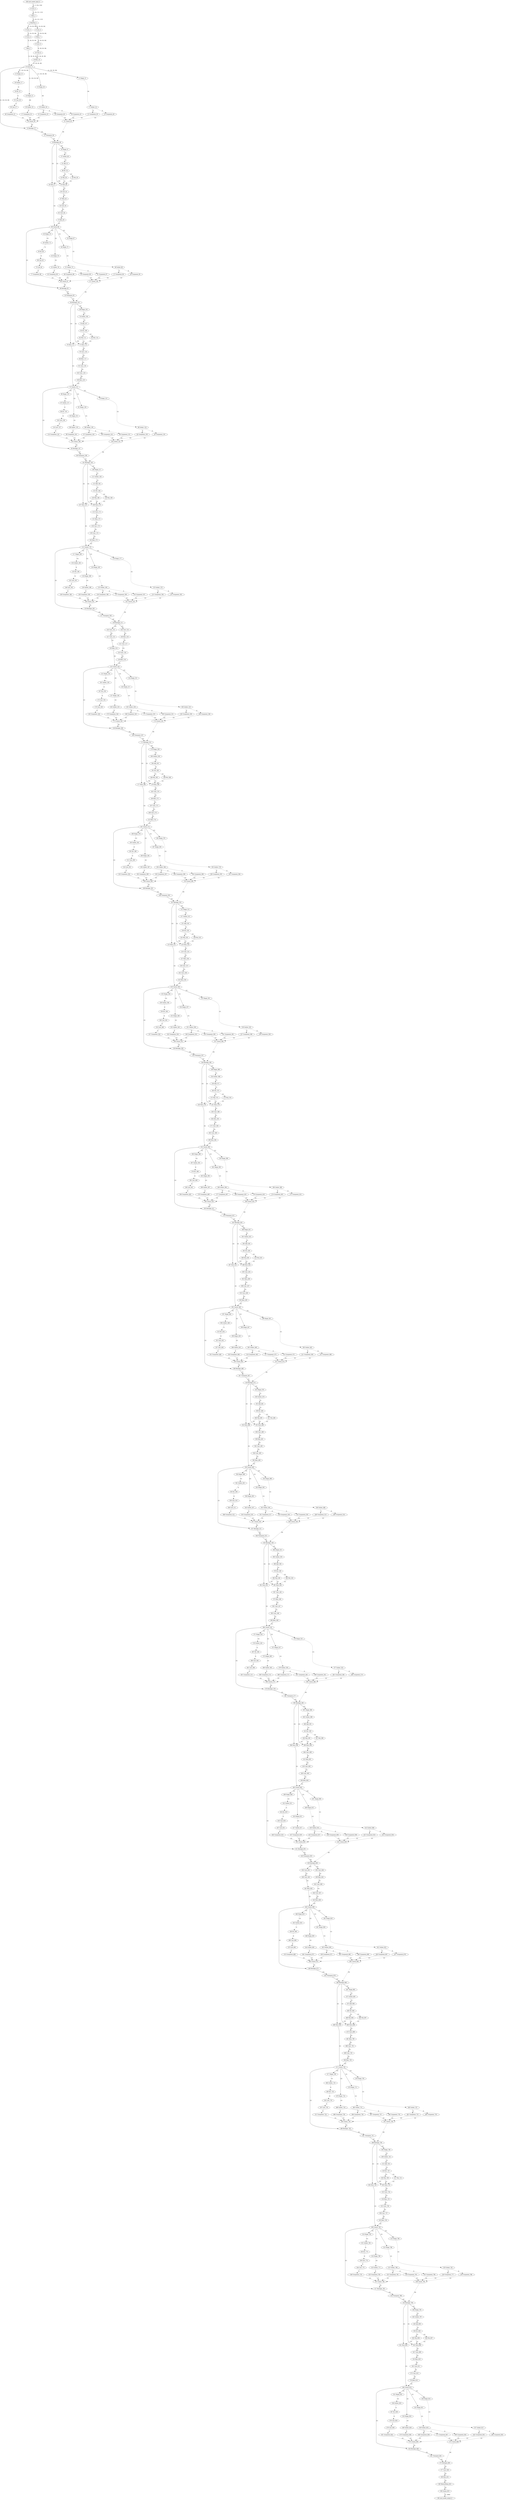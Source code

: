 strict digraph  {
"0 Conv_0" [id=0, type=Conv];
"1 Relu_1" [id=1, type=Relu];
"2 MaxPool_2" [id=2, type=MaxPool];
"3 Conv_3" [id=3, type=Conv];
"4 Conv_6" [id=4, type=Conv];
"5 Conv_4" [id=5, type=Conv];
"6 Relu_7" [id=6, type=Relu];
"7 Relu_5" [id=7, type=Relu];
"8 Conv_8" [id=8, type=Conv];
"9 Concat_11" [id=9, type=Concat];
"10 Conv_9" [id=10, type=Conv];
"11 Shape_12" [id=11, type=Shape];
"12 Shape_15" [id=12, type=Shape];
"13 Shape_18" [id=13, type=Shape];
"14 Shape_21" [id=14, type=Shape];
"15 Reshape_37" [id=15, type=Reshape];
"16 Relu_10" [id=16, type=Relu];
"17 Gather_14" [id=17, type=Gather];
"18 Gather_17" [id=18, type=Gather];
"19 Gather_20" [id=19, type=Gather];
"20 Gather_23" [id=20, type=Gather];
"21 Transpose_38" [id=21, type=Transpose];
"22 Unsqueeze_29" [id=22, type=Unsqueeze];
"23 Unsqueeze_40" [id=23, type=Unsqueeze];
"24 Div_25" [id=24, type=Div];
"25 Unsqueeze_33" [id=25, type=Unsqueeze];
"26 Unsqueeze_42" [id=26, type=Unsqueeze];
"27 Unsqueeze_35" [id=27, type=Unsqueeze];
"28 Unsqueeze_44" [id=28, type=Unsqueeze];
"29 Reshape_46" [id=29, type=Reshape];
"30 Concat_36" [id=30, type=Concat];
"31 Concat_45" [id=31, type=Concat];
"32 Cast_26" [id=32, type=Cast];
"33 Shape_47" [id=33, type=Shape];
"34 Slice_57" [id=34, type=Slice];
"35 Slice_60" [id=35, type=Slice];
"36 Cast_27" [id=36, type=Cast];
"37 Gather_49" [id=37, type=Gather];
"38 Concat_66" [id=38, type=Concat];
"39 Conv_61" [id=39, type=Conv];
"40 Unsqueeze_31" [id=40, type=Unsqueeze];
"41 Add_52" [id=41, type=Add];
"42 Shape_67" [id=42, type=Shape];
"43 Shape_70" [id=43, type=Shape];
"44 Shape_73" [id=44, type=Shape];
"45 Shape_76" [id=45, type=Shape];
"46 Reshape_92" [id=46, type=Reshape];
"47 Relu_62" [id=47, type=Relu];
"48 Div_54" [id=48, type=Div];
"49 Gather_69" [id=49, type=Gather];
"50 Gather_72" [id=50, type=Gather];
"51 Gather_75" [id=51, type=Gather];
"52 Gather_78" [id=52, type=Gather];
"53 Transpose_93" [id=53, type=Transpose];
"54 Conv_63" [id=54, type=Conv];
"55 Mul_56" [id=55, type=Mul];
"56 Mul_59" [id=56, type=Mul];
"57 Unsqueeze_84" [id=57, type=Unsqueeze];
"58 Unsqueeze_95" [id=58, type=Unsqueeze];
"59 Div_80" [id=59, type=Div];
"60 Unsqueeze_88" [id=60, type=Unsqueeze];
"61 Unsqueeze_97" [id=61, type=Unsqueeze];
"62 Unsqueeze_90" [id=62, type=Unsqueeze];
"63 Unsqueeze_99" [id=63, type=Unsqueeze];
"64 Reshape_101" [id=64, type=Reshape];
"65 Conv_64" [id=65, type=Conv];
"66 Concat_91" [id=66, type=Concat];
"67 Concat_100" [id=67, type=Concat];
"68 Cast_81" [id=68, type=Cast];
"69 Shape_102" [id=69, type=Shape];
"70 Slice_112" [id=70, type=Slice];
"71 Slice_115" [id=71, type=Slice];
"72 Relu_65" [id=72, type=Relu];
"73 Cast_82" [id=73, type=Cast];
"74 Gather_104" [id=74, type=Gather];
"75 Concat_121" [id=75, type=Concat];
"76 Conv_116" [id=76, type=Conv];
"77 Unsqueeze_86" [id=77, type=Unsqueeze];
"78 Add_107" [id=78, type=Add];
"79 Shape_122" [id=79, type=Shape];
"80 Shape_125" [id=80, type=Shape];
"81 Shape_128" [id=81, type=Shape];
"82 Shape_131" [id=82, type=Shape];
"83 Reshape_147" [id=83, type=Reshape];
"84 Relu_117" [id=84, type=Relu];
"85 Div_109" [id=85, type=Div];
"86 Gather_124" [id=86, type=Gather];
"87 Gather_127" [id=87, type=Gather];
"88 Gather_130" [id=88, type=Gather];
"89 Gather_133" [id=89, type=Gather];
"90 Transpose_148" [id=90, type=Transpose];
"91 Conv_118" [id=91, type=Conv];
"92 Mul_111" [id=92, type=Mul];
"93 Mul_114" [id=93, type=Mul];
"94 Unsqueeze_139" [id=94, type=Unsqueeze];
"95 Unsqueeze_150" [id=95, type=Unsqueeze];
"96 Div_135" [id=96, type=Div];
"97 Unsqueeze_143" [id=97, type=Unsqueeze];
"98 Unsqueeze_152" [id=98, type=Unsqueeze];
"99 Unsqueeze_145" [id=99, type=Unsqueeze];
"100 Unsqueeze_154" [id=100, type=Unsqueeze];
"101 Reshape_156" [id=101, type=Reshape];
"102 Conv_119" [id=102, type=Conv];
"103 Concat_146" [id=103, type=Concat];
"104 Concat_155" [id=104, type=Concat];
"105 Cast_136" [id=105, type=Cast];
"106 Shape_157" [id=106, type=Shape];
"107 Slice_167" [id=107, type=Slice];
"108 Slice_170" [id=108, type=Slice];
"109 Relu_120" [id=109, type=Relu];
"110 Cast_137" [id=110, type=Cast];
"111 Gather_159" [id=111, type=Gather];
"112 Concat_176" [id=112, type=Concat];
"113 Conv_171" [id=113, type=Conv];
"114 Unsqueeze_141" [id=114, type=Unsqueeze];
"115 Add_162" [id=115, type=Add];
"116 Shape_177" [id=116, type=Shape];
"117 Shape_180" [id=117, type=Shape];
"118 Shape_183" [id=118, type=Shape];
"119 Shape_186" [id=119, type=Shape];
"120 Reshape_202" [id=120, type=Reshape];
"121 Relu_172" [id=121, type=Relu];
"122 Div_164" [id=122, type=Div];
"123 Gather_179" [id=123, type=Gather];
"124 Gather_182" [id=124, type=Gather];
"125 Gather_185" [id=125, type=Gather];
"126 Gather_188" [id=126, type=Gather];
"127 Transpose_203" [id=127, type=Transpose];
"128 Conv_173" [id=128, type=Conv];
"129 Mul_166" [id=129, type=Mul];
"130 Mul_169" [id=130, type=Mul];
"131 Unsqueeze_194" [id=131, type=Unsqueeze];
"132 Unsqueeze_205" [id=132, type=Unsqueeze];
"133 Div_190" [id=133, type=Div];
"134 Unsqueeze_198" [id=134, type=Unsqueeze];
"135 Unsqueeze_207" [id=135, type=Unsqueeze];
"136 Unsqueeze_200" [id=136, type=Unsqueeze];
"137 Unsqueeze_209" [id=137, type=Unsqueeze];
"138 Reshape_211" [id=138, type=Reshape];
"139 Conv_174" [id=139, type=Conv];
"140 Concat_201" [id=140, type=Concat];
"141 Concat_210" [id=141, type=Concat];
"142 Cast_191" [id=142, type=Cast];
"143 Conv_212" [id=143, type=Conv];
"144 Conv_215" [id=144, type=Conv];
"145 Relu_175" [id=145, type=Relu];
"146 Cast_192" [id=146, type=Cast];
"147 Conv_213" [id=147, type=Conv];
"148 Relu_216" [id=148, type=Relu];
"149 Unsqueeze_196" [id=149, type=Unsqueeze];
"150 Relu_214" [id=150, type=Relu];
"151 Conv_217" [id=151, type=Conv];
"152 Concat_220" [id=152, type=Concat];
"153 Conv_218" [id=153, type=Conv];
"154 Shape_221" [id=154, type=Shape];
"155 Shape_224" [id=155, type=Shape];
"156 Shape_227" [id=156, type=Shape];
"157 Shape_230" [id=157, type=Shape];
"158 Reshape_246" [id=158, type=Reshape];
"159 Relu_219" [id=159, type=Relu];
"160 Gather_223" [id=160, type=Gather];
"161 Gather_226" [id=161, type=Gather];
"162 Gather_229" [id=162, type=Gather];
"163 Gather_232" [id=163, type=Gather];
"164 Transpose_247" [id=164, type=Transpose];
"165 Unsqueeze_238" [id=165, type=Unsqueeze];
"166 Unsqueeze_249" [id=166, type=Unsqueeze];
"167 Div_234" [id=167, type=Div];
"168 Unsqueeze_242" [id=168, type=Unsqueeze];
"169 Unsqueeze_251" [id=169, type=Unsqueeze];
"170 Unsqueeze_244" [id=170, type=Unsqueeze];
"171 Unsqueeze_253" [id=171, type=Unsqueeze];
"172 Reshape_255" [id=172, type=Reshape];
"173 Concat_245" [id=173, type=Concat];
"174 Concat_254" [id=174, type=Concat];
"175 Cast_235" [id=175, type=Cast];
"176 Shape_256" [id=176, type=Shape];
"177 Slice_266" [id=177, type=Slice];
"178 Slice_269" [id=178, type=Slice];
"179 Cast_236" [id=179, type=Cast];
"180 Gather_258" [id=180, type=Gather];
"181 Concat_275" [id=181, type=Concat];
"182 Conv_270" [id=182, type=Conv];
"183 Unsqueeze_240" [id=183, type=Unsqueeze];
"184 Add_261" [id=184, type=Add];
"185 Shape_276" [id=185, type=Shape];
"186 Shape_279" [id=186, type=Shape];
"187 Shape_282" [id=187, type=Shape];
"188 Shape_285" [id=188, type=Shape];
"189 Reshape_301" [id=189, type=Reshape];
"190 Relu_271" [id=190, type=Relu];
"191 Div_263" [id=191, type=Div];
"192 Gather_278" [id=192, type=Gather];
"193 Gather_281" [id=193, type=Gather];
"194 Gather_284" [id=194, type=Gather];
"195 Gather_287" [id=195, type=Gather];
"196 Transpose_302" [id=196, type=Transpose];
"197 Conv_272" [id=197, type=Conv];
"198 Mul_265" [id=198, type=Mul];
"199 Mul_268" [id=199, type=Mul];
"200 Unsqueeze_293" [id=200, type=Unsqueeze];
"201 Unsqueeze_304" [id=201, type=Unsqueeze];
"202 Div_289" [id=202, type=Div];
"203 Unsqueeze_297" [id=203, type=Unsqueeze];
"204 Unsqueeze_306" [id=204, type=Unsqueeze];
"205 Unsqueeze_299" [id=205, type=Unsqueeze];
"206 Unsqueeze_308" [id=206, type=Unsqueeze];
"207 Reshape_310" [id=207, type=Reshape];
"208 Conv_273" [id=208, type=Conv];
"209 Concat_300" [id=209, type=Concat];
"210 Concat_309" [id=210, type=Concat];
"211 Cast_290" [id=211, type=Cast];
"212 Shape_311" [id=212, type=Shape];
"213 Slice_321" [id=213, type=Slice];
"214 Slice_324" [id=214, type=Slice];
"215 Relu_274" [id=215, type=Relu];
"216 Cast_291" [id=216, type=Cast];
"217 Gather_313" [id=217, type=Gather];
"218 Concat_330" [id=218, type=Concat];
"219 Conv_325" [id=219, type=Conv];
"220 Unsqueeze_295" [id=220, type=Unsqueeze];
"221 Add_316" [id=221, type=Add];
"222 Shape_331" [id=222, type=Shape];
"223 Shape_334" [id=223, type=Shape];
"224 Shape_337" [id=224, type=Shape];
"225 Shape_340" [id=225, type=Shape];
"226 Reshape_356" [id=226, type=Reshape];
"227 Relu_326" [id=227, type=Relu];
"228 Div_318" [id=228, type=Div];
"229 Gather_333" [id=229, type=Gather];
"230 Gather_336" [id=230, type=Gather];
"231 Gather_339" [id=231, type=Gather];
"232 Gather_342" [id=232, type=Gather];
"233 Transpose_357" [id=233, type=Transpose];
"234 Conv_327" [id=234, type=Conv];
"235 Mul_320" [id=235, type=Mul];
"236 Mul_323" [id=236, type=Mul];
"237 Unsqueeze_348" [id=237, type=Unsqueeze];
"238 Unsqueeze_359" [id=238, type=Unsqueeze];
"239 Div_344" [id=239, type=Div];
"240 Unsqueeze_352" [id=240, type=Unsqueeze];
"241 Unsqueeze_361" [id=241, type=Unsqueeze];
"242 Unsqueeze_354" [id=242, type=Unsqueeze];
"243 Unsqueeze_363" [id=243, type=Unsqueeze];
"244 Reshape_365" [id=244, type=Reshape];
"245 Conv_328" [id=245, type=Conv];
"246 Concat_355" [id=246, type=Concat];
"247 Concat_364" [id=247, type=Concat];
"248 Cast_345" [id=248, type=Cast];
"249 Shape_366" [id=249, type=Shape];
"250 Slice_376" [id=250, type=Slice];
"251 Slice_379" [id=251, type=Slice];
"252 Relu_329" [id=252, type=Relu];
"253 Cast_346" [id=253, type=Cast];
"254 Gather_368" [id=254, type=Gather];
"255 Concat_385" [id=255, type=Concat];
"256 Conv_380" [id=256, type=Conv];
"257 Unsqueeze_350" [id=257, type=Unsqueeze];
"258 Add_371" [id=258, type=Add];
"259 Shape_386" [id=259, type=Shape];
"260 Shape_389" [id=260, type=Shape];
"261 Shape_392" [id=261, type=Shape];
"262 Shape_395" [id=262, type=Shape];
"263 Reshape_411" [id=263, type=Reshape];
"264 Relu_381" [id=264, type=Relu];
"265 Div_373" [id=265, type=Div];
"266 Gather_388" [id=266, type=Gather];
"267 Gather_391" [id=267, type=Gather];
"268 Gather_394" [id=268, type=Gather];
"269 Gather_397" [id=269, type=Gather];
"270 Transpose_412" [id=270, type=Transpose];
"271 Conv_382" [id=271, type=Conv];
"272 Mul_375" [id=272, type=Mul];
"273 Mul_378" [id=273, type=Mul];
"274 Unsqueeze_403" [id=274, type=Unsqueeze];
"275 Unsqueeze_414" [id=275, type=Unsqueeze];
"276 Div_399" [id=276, type=Div];
"277 Unsqueeze_407" [id=277, type=Unsqueeze];
"278 Unsqueeze_416" [id=278, type=Unsqueeze];
"279 Unsqueeze_409" [id=279, type=Unsqueeze];
"280 Unsqueeze_418" [id=280, type=Unsqueeze];
"281 Reshape_420" [id=281, type=Reshape];
"282 Conv_383" [id=282, type=Conv];
"283 Concat_410" [id=283, type=Concat];
"284 Concat_419" [id=284, type=Concat];
"285 Cast_400" [id=285, type=Cast];
"286 Shape_421" [id=286, type=Shape];
"287 Slice_431" [id=287, type=Slice];
"288 Slice_434" [id=288, type=Slice];
"289 Relu_384" [id=289, type=Relu];
"290 Cast_401" [id=290, type=Cast];
"291 Gather_423" [id=291, type=Gather];
"292 Concat_440" [id=292, type=Concat];
"293 Conv_435" [id=293, type=Conv];
"294 Unsqueeze_405" [id=294, type=Unsqueeze];
"295 Add_426" [id=295, type=Add];
"296 Shape_441" [id=296, type=Shape];
"297 Shape_444" [id=297, type=Shape];
"298 Shape_447" [id=298, type=Shape];
"299 Shape_450" [id=299, type=Shape];
"300 Reshape_466" [id=300, type=Reshape];
"301 Relu_436" [id=301, type=Relu];
"302 Div_428" [id=302, type=Div];
"303 Gather_443" [id=303, type=Gather];
"304 Gather_446" [id=304, type=Gather];
"305 Gather_449" [id=305, type=Gather];
"306 Gather_452" [id=306, type=Gather];
"307 Transpose_467" [id=307, type=Transpose];
"308 Conv_437" [id=308, type=Conv];
"309 Mul_430" [id=309, type=Mul];
"310 Mul_433" [id=310, type=Mul];
"311 Unsqueeze_458" [id=311, type=Unsqueeze];
"312 Unsqueeze_469" [id=312, type=Unsqueeze];
"313 Div_454" [id=313, type=Div];
"314 Unsqueeze_462" [id=314, type=Unsqueeze];
"315 Unsqueeze_471" [id=315, type=Unsqueeze];
"316 Unsqueeze_464" [id=316, type=Unsqueeze];
"317 Unsqueeze_473" [id=317, type=Unsqueeze];
"318 Reshape_475" [id=318, type=Reshape];
"319 Conv_438" [id=319, type=Conv];
"320 Concat_465" [id=320, type=Concat];
"321 Concat_474" [id=321, type=Concat];
"322 Cast_455" [id=322, type=Cast];
"323 Shape_476" [id=323, type=Shape];
"324 Slice_486" [id=324, type=Slice];
"325 Slice_489" [id=325, type=Slice];
"326 Relu_439" [id=326, type=Relu];
"327 Cast_456" [id=327, type=Cast];
"328 Gather_478" [id=328, type=Gather];
"329 Concat_495" [id=329, type=Concat];
"330 Conv_490" [id=330, type=Conv];
"331 Unsqueeze_460" [id=331, type=Unsqueeze];
"332 Add_481" [id=332, type=Add];
"333 Shape_496" [id=333, type=Shape];
"334 Shape_499" [id=334, type=Shape];
"335 Shape_502" [id=335, type=Shape];
"336 Shape_505" [id=336, type=Shape];
"337 Reshape_521" [id=337, type=Reshape];
"338 Relu_491" [id=338, type=Relu];
"339 Div_483" [id=339, type=Div];
"340 Gather_498" [id=340, type=Gather];
"341 Gather_501" [id=341, type=Gather];
"342 Gather_504" [id=342, type=Gather];
"343 Gather_507" [id=343, type=Gather];
"344 Transpose_522" [id=344, type=Transpose];
"345 Conv_492" [id=345, type=Conv];
"346 Mul_485" [id=346, type=Mul];
"347 Mul_488" [id=347, type=Mul];
"348 Unsqueeze_513" [id=348, type=Unsqueeze];
"349 Unsqueeze_524" [id=349, type=Unsqueeze];
"350 Div_509" [id=350, type=Div];
"351 Unsqueeze_517" [id=351, type=Unsqueeze];
"352 Unsqueeze_526" [id=352, type=Unsqueeze];
"353 Unsqueeze_519" [id=353, type=Unsqueeze];
"354 Unsqueeze_528" [id=354, type=Unsqueeze];
"355 Reshape_530" [id=355, type=Reshape];
"356 Conv_493" [id=356, type=Conv];
"357 Concat_520" [id=357, type=Concat];
"358 Concat_529" [id=358, type=Concat];
"359 Cast_510" [id=359, type=Cast];
"360 Shape_531" [id=360, type=Shape];
"361 Slice_541" [id=361, type=Slice];
"362 Slice_544" [id=362, type=Slice];
"363 Relu_494" [id=363, type=Relu];
"364 Cast_511" [id=364, type=Cast];
"365 Gather_533" [id=365, type=Gather];
"366 Concat_550" [id=366, type=Concat];
"367 Conv_545" [id=367, type=Conv];
"368 Unsqueeze_515" [id=368, type=Unsqueeze];
"369 Add_536" [id=369, type=Add];
"370 Shape_551" [id=370, type=Shape];
"371 Shape_554" [id=371, type=Shape];
"372 Shape_557" [id=372, type=Shape];
"373 Shape_560" [id=373, type=Shape];
"374 Reshape_576" [id=374, type=Reshape];
"375 Relu_546" [id=375, type=Relu];
"376 Div_538" [id=376, type=Div];
"377 Gather_553" [id=377, type=Gather];
"378 Gather_556" [id=378, type=Gather];
"379 Gather_559" [id=379, type=Gather];
"380 Gather_562" [id=380, type=Gather];
"381 Transpose_577" [id=381, type=Transpose];
"382 Conv_547" [id=382, type=Conv];
"383 Mul_540" [id=383, type=Mul];
"384 Mul_543" [id=384, type=Mul];
"385 Unsqueeze_568" [id=385, type=Unsqueeze];
"386 Unsqueeze_579" [id=386, type=Unsqueeze];
"387 Div_564" [id=387, type=Div];
"388 Unsqueeze_572" [id=388, type=Unsqueeze];
"389 Unsqueeze_581" [id=389, type=Unsqueeze];
"390 Unsqueeze_574" [id=390, type=Unsqueeze];
"391 Unsqueeze_583" [id=391, type=Unsqueeze];
"392 Reshape_585" [id=392, type=Reshape];
"393 Conv_548" [id=393, type=Conv];
"394 Concat_575" [id=394, type=Concat];
"395 Concat_584" [id=395, type=Concat];
"396 Cast_565" [id=396, type=Cast];
"397 Shape_586" [id=397, type=Shape];
"398 Slice_596" [id=398, type=Slice];
"399 Slice_599" [id=399, type=Slice];
"400 Relu_549" [id=400, type=Relu];
"401 Cast_566" [id=401, type=Cast];
"402 Gather_588" [id=402, type=Gather];
"403 Concat_605" [id=403, type=Concat];
"404 Conv_600" [id=404, type=Conv];
"405 Unsqueeze_570" [id=405, type=Unsqueeze];
"406 Add_591" [id=406, type=Add];
"407 Shape_606" [id=407, type=Shape];
"408 Shape_609" [id=408, type=Shape];
"409 Shape_612" [id=409, type=Shape];
"410 Shape_615" [id=410, type=Shape];
"411 Reshape_631" [id=411, type=Reshape];
"412 Relu_601" [id=412, type=Relu];
"413 Div_593" [id=413, type=Div];
"414 Gather_608" [id=414, type=Gather];
"415 Gather_611" [id=415, type=Gather];
"416 Gather_614" [id=416, type=Gather];
"417 Gather_617" [id=417, type=Gather];
"418 Transpose_632" [id=418, type=Transpose];
"419 Conv_602" [id=419, type=Conv];
"420 Mul_595" [id=420, type=Mul];
"421 Mul_598" [id=421, type=Mul];
"422 Unsqueeze_623" [id=422, type=Unsqueeze];
"423 Unsqueeze_634" [id=423, type=Unsqueeze];
"424 Div_619" [id=424, type=Div];
"425 Unsqueeze_627" [id=425, type=Unsqueeze];
"426 Unsqueeze_636" [id=426, type=Unsqueeze];
"427 Unsqueeze_629" [id=427, type=Unsqueeze];
"428 Unsqueeze_638" [id=428, type=Unsqueeze];
"429 Reshape_640" [id=429, type=Reshape];
"430 Conv_603" [id=430, type=Conv];
"431 Concat_630" [id=431, type=Concat];
"432 Concat_639" [id=432, type=Concat];
"433 Cast_620" [id=433, type=Cast];
"434 Conv_641" [id=434, type=Conv];
"435 Conv_644" [id=435, type=Conv];
"436 Relu_604" [id=436, type=Relu];
"437 Cast_621" [id=437, type=Cast];
"438 Conv_642" [id=438, type=Conv];
"439 Relu_645" [id=439, type=Relu];
"440 Unsqueeze_625" [id=440, type=Unsqueeze];
"441 Relu_643" [id=441, type=Relu];
"442 Conv_646" [id=442, type=Conv];
"443 Concat_649" [id=443, type=Concat];
"444 Conv_647" [id=444, type=Conv];
"445 Shape_650" [id=445, type=Shape];
"446 Shape_653" [id=446, type=Shape];
"447 Shape_656" [id=447, type=Shape];
"448 Shape_659" [id=448, type=Shape];
"449 Reshape_675" [id=449, type=Reshape];
"450 Relu_648" [id=450, type=Relu];
"451 Gather_652" [id=451, type=Gather];
"452 Gather_655" [id=452, type=Gather];
"453 Gather_658" [id=453, type=Gather];
"454 Gather_661" [id=454, type=Gather];
"455 Transpose_676" [id=455, type=Transpose];
"456 Unsqueeze_667" [id=456, type=Unsqueeze];
"457 Unsqueeze_678" [id=457, type=Unsqueeze];
"458 Div_663" [id=458, type=Div];
"459 Unsqueeze_671" [id=459, type=Unsqueeze];
"460 Unsqueeze_680" [id=460, type=Unsqueeze];
"461 Unsqueeze_673" [id=461, type=Unsqueeze];
"462 Unsqueeze_682" [id=462, type=Unsqueeze];
"463 Reshape_684" [id=463, type=Reshape];
"464 Concat_674" [id=464, type=Concat];
"465 Concat_683" [id=465, type=Concat];
"466 Cast_664" [id=466, type=Cast];
"467 Shape_685" [id=467, type=Shape];
"468 Slice_695" [id=468, type=Slice];
"469 Slice_698" [id=469, type=Slice];
"470 Cast_665" [id=470, type=Cast];
"471 Gather_687" [id=471, type=Gather];
"472 Concat_704" [id=472, type=Concat];
"473 Conv_699" [id=473, type=Conv];
"474 Unsqueeze_669" [id=474, type=Unsqueeze];
"475 Add_690" [id=475, type=Add];
"476 Shape_705" [id=476, type=Shape];
"477 Shape_708" [id=477, type=Shape];
"478 Shape_711" [id=478, type=Shape];
"479 Shape_714" [id=479, type=Shape];
"480 Reshape_730" [id=480, type=Reshape];
"481 Relu_700" [id=481, type=Relu];
"482 Div_692" [id=482, type=Div];
"483 Gather_707" [id=483, type=Gather];
"484 Gather_710" [id=484, type=Gather];
"485 Gather_713" [id=485, type=Gather];
"486 Gather_716" [id=486, type=Gather];
"487 Transpose_731" [id=487, type=Transpose];
"488 Conv_701" [id=488, type=Conv];
"489 Mul_694" [id=489, type=Mul];
"490 Mul_697" [id=490, type=Mul];
"491 Unsqueeze_722" [id=491, type=Unsqueeze];
"492 Unsqueeze_733" [id=492, type=Unsqueeze];
"493 Div_718" [id=493, type=Div];
"494 Unsqueeze_726" [id=494, type=Unsqueeze];
"495 Unsqueeze_735" [id=495, type=Unsqueeze];
"496 Unsqueeze_728" [id=496, type=Unsqueeze];
"497 Unsqueeze_737" [id=497, type=Unsqueeze];
"498 Reshape_739" [id=498, type=Reshape];
"499 Conv_702" [id=499, type=Conv];
"500 Concat_729" [id=500, type=Concat];
"501 Concat_738" [id=501, type=Concat];
"502 Cast_719" [id=502, type=Cast];
"503 Shape_740" [id=503, type=Shape];
"504 Slice_750" [id=504, type=Slice];
"505 Slice_753" [id=505, type=Slice];
"506 Relu_703" [id=506, type=Relu];
"507 Cast_720" [id=507, type=Cast];
"508 Gather_742" [id=508, type=Gather];
"509 Concat_759" [id=509, type=Concat];
"510 Conv_754" [id=510, type=Conv];
"511 Unsqueeze_724" [id=511, type=Unsqueeze];
"512 Add_745" [id=512, type=Add];
"513 Shape_760" [id=513, type=Shape];
"514 Shape_763" [id=514, type=Shape];
"515 Shape_766" [id=515, type=Shape];
"516 Shape_769" [id=516, type=Shape];
"517 Reshape_785" [id=517, type=Reshape];
"518 Relu_755" [id=518, type=Relu];
"519 Div_747" [id=519, type=Div];
"520 Gather_762" [id=520, type=Gather];
"521 Gather_765" [id=521, type=Gather];
"522 Gather_768" [id=522, type=Gather];
"523 Gather_771" [id=523, type=Gather];
"524 Transpose_786" [id=524, type=Transpose];
"525 Conv_756" [id=525, type=Conv];
"526 Mul_749" [id=526, type=Mul];
"527 Mul_752" [id=527, type=Mul];
"528 Unsqueeze_777" [id=528, type=Unsqueeze];
"529 Unsqueeze_788" [id=529, type=Unsqueeze];
"530 Div_773" [id=530, type=Div];
"531 Unsqueeze_781" [id=531, type=Unsqueeze];
"532 Unsqueeze_790" [id=532, type=Unsqueeze];
"533 Unsqueeze_783" [id=533, type=Unsqueeze];
"534 Unsqueeze_792" [id=534, type=Unsqueeze];
"535 Reshape_794" [id=535, type=Reshape];
"536 Conv_757" [id=536, type=Conv];
"537 Concat_784" [id=537, type=Concat];
"538 Concat_793" [id=538, type=Concat];
"539 Cast_774" [id=539, type=Cast];
"540 Shape_795" [id=540, type=Shape];
"541 Slice_805" [id=541, type=Slice];
"542 Slice_808" [id=542, type=Slice];
"543 Relu_758" [id=543, type=Relu];
"544 Cast_775" [id=544, type=Cast];
"545 Gather_797" [id=545, type=Gather];
"546 Concat_814" [id=546, type=Concat];
"547 Conv_809" [id=547, type=Conv];
"548 Unsqueeze_779" [id=548, type=Unsqueeze];
"549 Add_800" [id=549, type=Add];
"550 Shape_815" [id=550, type=Shape];
"551 Shape_818" [id=551, type=Shape];
"552 Shape_821" [id=552, type=Shape];
"553 Shape_824" [id=553, type=Shape];
"554 Reshape_840" [id=554, type=Reshape];
"555 Relu_810" [id=555, type=Relu];
"556 Div_802" [id=556, type=Div];
"557 Gather_817" [id=557, type=Gather];
"558 Gather_820" [id=558, type=Gather];
"559 Gather_823" [id=559, type=Gather];
"560 Gather_826" [id=560, type=Gather];
"561 Transpose_841" [id=561, type=Transpose];
"562 Conv_811" [id=562, type=Conv];
"563 Mul_804" [id=563, type=Mul];
"564 Mul_807" [id=564, type=Mul];
"565 Unsqueeze_832" [id=565, type=Unsqueeze];
"566 Unsqueeze_843" [id=566, type=Unsqueeze];
"567 Div_828" [id=567, type=Div];
"568 Unsqueeze_836" [id=568, type=Unsqueeze];
"569 Unsqueeze_845" [id=569, type=Unsqueeze];
"570 Unsqueeze_838" [id=570, type=Unsqueeze];
"571 Unsqueeze_847" [id=571, type=Unsqueeze];
"572 Reshape_849" [id=572, type=Reshape];
"573 Conv_812" [id=573, type=Conv];
"574 Concat_839" [id=574, type=Concat];
"575 Concat_848" [id=575, type=Concat];
"576 Cast_829" [id=576, type=Cast];
"577 Conv_850" [id=577, type=Conv];
"578 Relu_813" [id=578, type=Relu];
"579 Cast_830" [id=579, type=Cast];
"580 Relu_851" [id=580, type=Relu];
"581 Unsqueeze_834" [id=581, type=Unsqueeze];
"582 ReduceMean_852" [id=582, type=ReduceMean];
"583 Gemm_853" [id=583, type=Gemm];
"584 nncf_model_input_0" [id=584, type=nncf_model_input];
"585 nncf_model_output_0" [id=585, type=nncf_model_output];
"0 Conv_0" -> "1 Relu_1"  [label="[1, 24, 112, 112]", style=solid];
"1 Relu_1" -> "2 MaxPool_2"  [label="[1, 24, 112, 112]", style=solid];
"2 MaxPool_2" -> "3 Conv_3"  [label="[1, 24, 56, 56]", style=solid];
"2 MaxPool_2" -> "4 Conv_6"  [label="[1, 24, 56, 56]", style=solid];
"3 Conv_3" -> "5 Conv_4"  [label="[1, 24, 28, 28]", style=solid];
"4 Conv_6" -> "6 Relu_7"  [label="[1, 58, 56, 56]", style=solid];
"5 Conv_4" -> "7 Relu_5"  [label="[1, 58, 28, 28]", style=solid];
"6 Relu_7" -> "8 Conv_8"  [label="[1, 58, 56, 56]", style=solid];
"7 Relu_5" -> "9 Concat_11"  [label="[1, 58, 28, 28]", style=solid];
"8 Conv_8" -> "10 Conv_9"  [label="[1, 58, 28, 28]", style=solid];
"9 Concat_11" -> "11 Shape_12"  [label="[1, 116, 28, 28]", style=solid];
"9 Concat_11" -> "12 Shape_15"  [label="[1, 116, 28, 28]", style=solid];
"9 Concat_11" -> "13 Shape_18"  [label="[1, 116, 28, 28]", style=solid];
"9 Concat_11" -> "14 Shape_21"  [label="[1, 116, 28, 28]", style=solid];
"9 Concat_11" -> "15 Reshape_37"  [label="[1, 116, 28, 28]", style=solid];
"10 Conv_9" -> "16 Relu_10"  [label="[1, 58, 28, 28]", style=solid];
"11 Shape_12" -> "17 Gather_14"  [label="[4]", style=dashed];
"12 Shape_15" -> "18 Gather_17"  [label="[4]", style=dashed];
"13 Shape_18" -> "19 Gather_20"  [label="[4]", style=dashed];
"14 Shape_21" -> "20 Gather_23"  [label="[4]", style=dashed];
"15 Reshape_37" -> "21 Transpose_38"  [label="[1]", style=solid];
"16 Relu_10" -> "9 Concat_11"  [label="[1, 58, 28, 28]", style=solid];
"17 Gather_14" -> "22 Unsqueeze_29"  [label="[]", style=dashed];
"17 Gather_14" -> "23 Unsqueeze_40"  [label="[]", style=dashed];
"18 Gather_17" -> "24 Div_25"  [label="[]", style=dashed];
"19 Gather_20" -> "25 Unsqueeze_33"  [label="[]", style=dashed];
"19 Gather_20" -> "26 Unsqueeze_42"  [label="[]", style=dashed];
"20 Gather_23" -> "27 Unsqueeze_35"  [label="[]", style=dashed];
"20 Gather_23" -> "28 Unsqueeze_44"  [label="[]", style=dashed];
"21 Transpose_38" -> "29 Reshape_46"  [label="[1]", style=solid];
"22 Unsqueeze_29" -> "30 Concat_36"  [label="[1]", style=dashed];
"23 Unsqueeze_40" -> "31 Concat_45"  [label="[1]", style=dashed];
"24 Div_25" -> "32 Cast_26"  [label="[]", style=dashed];
"25 Unsqueeze_33" -> "30 Concat_36"  [label="[1]", style=dashed];
"26 Unsqueeze_42" -> "31 Concat_45"  [label="[1]", style=dashed];
"27 Unsqueeze_35" -> "30 Concat_36"  [label="[1]", style=dashed];
"28 Unsqueeze_44" -> "31 Concat_45"  [label="[1]", style=dashed];
"29 Reshape_46" -> "33 Shape_47"  [label="[1]", style=solid];
"29 Reshape_46" -> "34 Slice_57"  [label="[1]", style=solid];
"29 Reshape_46" -> "35 Slice_60"  [label="[1]", style=solid];
"30 Concat_36" -> "15 Reshape_37"  [label="[5]", style=dashed];
"31 Concat_45" -> "29 Reshape_46"  [label="[4]", style=dashed];
"32 Cast_26" -> "36 Cast_27"  [label="[]", style=dashed];
"33 Shape_47" -> "37 Gather_49"  [label="[1]", style=dashed];
"34 Slice_57" -> "38 Concat_66"  [label="[1]", style=solid];
"35 Slice_60" -> "39 Conv_61"  [label="[1]", style=solid];
"36 Cast_27" -> "40 Unsqueeze_31"  [label="[]", style=dashed];
"37 Gather_49" -> "41 Add_52"  [label="[1]", style=dashed];
"38 Concat_66" -> "42 Shape_67"  [label="[1]", style=solid];
"38 Concat_66" -> "43 Shape_70"  [label="[1]", style=solid];
"38 Concat_66" -> "44 Shape_73"  [label="[1]", style=solid];
"38 Concat_66" -> "45 Shape_76"  [label="[1]", style=solid];
"38 Concat_66" -> "46 Reshape_92"  [label="[1]", style=solid];
"39 Conv_61" -> "47 Relu_62"  [label="[1]", style=solid];
"40 Unsqueeze_31" -> "30 Concat_36"  [label="[1]", style=dashed];
"41 Add_52" -> "48 Div_54"  [label="[1]", style=dashed];
"42 Shape_67" -> "49 Gather_69"  [label="[1]", style=dashed];
"43 Shape_70" -> "50 Gather_72"  [label="[1]", style=dashed];
"44 Shape_73" -> "51 Gather_75"  [label="[1]", style=dashed];
"45 Shape_76" -> "52 Gather_78"  [label="[1]", style=dashed];
"46 Reshape_92" -> "53 Transpose_93"  [label="[1]", style=solid];
"47 Relu_62" -> "54 Conv_63"  [label="[1]", style=solid];
"48 Div_54" -> "55 Mul_56"  [label="[1]", style=dashed];
"48 Div_54" -> "56 Mul_59"  [label="[1]", style=dashed];
"49 Gather_69" -> "57 Unsqueeze_84"  [label="[]", style=dashed];
"49 Gather_69" -> "58 Unsqueeze_95"  [label="[]", style=dashed];
"50 Gather_72" -> "59 Div_80"  [label="[]", style=dashed];
"51 Gather_75" -> "60 Unsqueeze_88"  [label="[]", style=dashed];
"51 Gather_75" -> "61 Unsqueeze_97"  [label="[]", style=dashed];
"52 Gather_78" -> "62 Unsqueeze_90"  [label="[]", style=dashed];
"52 Gather_78" -> "63 Unsqueeze_99"  [label="[]", style=dashed];
"53 Transpose_93" -> "64 Reshape_101"  [label="[1]", style=solid];
"54 Conv_63" -> "65 Conv_64"  [label="[1]", style=solid];
"55 Mul_56" -> "34 Slice_57"  [label="[1]", style=dashed];
"55 Mul_56" -> "35 Slice_60"  [label="[1]", style=dashed];
"56 Mul_59" -> "35 Slice_60"  [label="[1]", style=dashed];
"57 Unsqueeze_84" -> "66 Concat_91"  [label="[1]", style=dashed];
"58 Unsqueeze_95" -> "67 Concat_100"  [label="[1]", style=dashed];
"59 Div_80" -> "68 Cast_81"  [label="[]", style=dashed];
"60 Unsqueeze_88" -> "66 Concat_91"  [label="[1]", style=dashed];
"61 Unsqueeze_97" -> "67 Concat_100"  [label="[1]", style=dashed];
"62 Unsqueeze_90" -> "66 Concat_91"  [label="[1]", style=dashed];
"63 Unsqueeze_99" -> "67 Concat_100"  [label="[1]", style=dashed];
"64 Reshape_101" -> "69 Shape_102"  [label="[1]", style=solid];
"64 Reshape_101" -> "70 Slice_112"  [label="[1]", style=solid];
"64 Reshape_101" -> "71 Slice_115"  [label="[1]", style=solid];
"65 Conv_64" -> "72 Relu_65"  [label="[1]", style=solid];
"66 Concat_91" -> "46 Reshape_92"  [label="[5]", style=dashed];
"67 Concat_100" -> "64 Reshape_101"  [label="[4]", style=dashed];
"68 Cast_81" -> "73 Cast_82"  [label="[]", style=dashed];
"69 Shape_102" -> "74 Gather_104"  [label="[1]", style=dashed];
"70 Slice_112" -> "75 Concat_121"  [label="[1]", style=solid];
"71 Slice_115" -> "76 Conv_116"  [label="[1]", style=solid];
"72 Relu_65" -> "38 Concat_66"  [label="[1]", style=solid];
"73 Cast_82" -> "77 Unsqueeze_86"  [label="[]", style=dashed];
"74 Gather_104" -> "78 Add_107"  [label="[1]", style=dashed];
"75 Concat_121" -> "79 Shape_122"  [label="[1]", style=solid];
"75 Concat_121" -> "80 Shape_125"  [label="[1]", style=solid];
"75 Concat_121" -> "81 Shape_128"  [label="[1]", style=solid];
"75 Concat_121" -> "82 Shape_131"  [label="[1]", style=solid];
"75 Concat_121" -> "83 Reshape_147"  [label="[1]", style=solid];
"76 Conv_116" -> "84 Relu_117"  [label="[1]", style=solid];
"77 Unsqueeze_86" -> "66 Concat_91"  [label="[1]", style=dashed];
"78 Add_107" -> "85 Div_109"  [label="[1]", style=dashed];
"79 Shape_122" -> "86 Gather_124"  [label="[1]", style=dashed];
"80 Shape_125" -> "87 Gather_127"  [label="[1]", style=dashed];
"81 Shape_128" -> "88 Gather_130"  [label="[1]", style=dashed];
"82 Shape_131" -> "89 Gather_133"  [label="[1]", style=dashed];
"83 Reshape_147" -> "90 Transpose_148"  [label="[1]", style=solid];
"84 Relu_117" -> "91 Conv_118"  [label="[1]", style=solid];
"85 Div_109" -> "92 Mul_111"  [label="[1]", style=dashed];
"85 Div_109" -> "93 Mul_114"  [label="[1]", style=dashed];
"86 Gather_124" -> "94 Unsqueeze_139"  [label="[]", style=dashed];
"86 Gather_124" -> "95 Unsqueeze_150"  [label="[]", style=dashed];
"87 Gather_127" -> "96 Div_135"  [label="[]", style=dashed];
"88 Gather_130" -> "97 Unsqueeze_143"  [label="[]", style=dashed];
"88 Gather_130" -> "98 Unsqueeze_152"  [label="[]", style=dashed];
"89 Gather_133" -> "99 Unsqueeze_145"  [label="[]", style=dashed];
"89 Gather_133" -> "100 Unsqueeze_154"  [label="[]", style=dashed];
"90 Transpose_148" -> "101 Reshape_156"  [label="[1]", style=solid];
"91 Conv_118" -> "102 Conv_119"  [label="[1]", style=solid];
"92 Mul_111" -> "70 Slice_112"  [label="[1]", style=dashed];
"92 Mul_111" -> "71 Slice_115"  [label="[1]", style=dashed];
"93 Mul_114" -> "71 Slice_115"  [label="[1]", style=dashed];
"94 Unsqueeze_139" -> "103 Concat_146"  [label="[1]", style=dashed];
"95 Unsqueeze_150" -> "104 Concat_155"  [label="[1]", style=dashed];
"96 Div_135" -> "105 Cast_136"  [label="[]", style=dashed];
"97 Unsqueeze_143" -> "103 Concat_146"  [label="[1]", style=dashed];
"98 Unsqueeze_152" -> "104 Concat_155"  [label="[1]", style=dashed];
"99 Unsqueeze_145" -> "103 Concat_146"  [label="[1]", style=dashed];
"100 Unsqueeze_154" -> "104 Concat_155"  [label="[1]", style=dashed];
"101 Reshape_156" -> "106 Shape_157"  [label="[1]", style=solid];
"101 Reshape_156" -> "107 Slice_167"  [label="[1]", style=solid];
"101 Reshape_156" -> "108 Slice_170"  [label="[1]", style=solid];
"102 Conv_119" -> "109 Relu_120"  [label="[1]", style=solid];
"103 Concat_146" -> "83 Reshape_147"  [label="[5]", style=dashed];
"104 Concat_155" -> "101 Reshape_156"  [label="[4]", style=dashed];
"105 Cast_136" -> "110 Cast_137"  [label="[]", style=dashed];
"106 Shape_157" -> "111 Gather_159"  [label="[1]", style=dashed];
"107 Slice_167" -> "112 Concat_176"  [label="[1]", style=solid];
"108 Slice_170" -> "113 Conv_171"  [label="[1]", style=solid];
"109 Relu_120" -> "75 Concat_121"  [label="[1]", style=solid];
"110 Cast_137" -> "114 Unsqueeze_141"  [label="[]", style=dashed];
"111 Gather_159" -> "115 Add_162"  [label="[1]", style=dashed];
"112 Concat_176" -> "116 Shape_177"  [label="[1]", style=solid];
"112 Concat_176" -> "117 Shape_180"  [label="[1]", style=solid];
"112 Concat_176" -> "118 Shape_183"  [label="[1]", style=solid];
"112 Concat_176" -> "119 Shape_186"  [label="[1]", style=solid];
"112 Concat_176" -> "120 Reshape_202"  [label="[1]", style=solid];
"113 Conv_171" -> "121 Relu_172"  [label="[1]", style=solid];
"114 Unsqueeze_141" -> "103 Concat_146"  [label="[1]", style=dashed];
"115 Add_162" -> "122 Div_164"  [label="[1]", style=dashed];
"116 Shape_177" -> "123 Gather_179"  [label="[1]", style=dashed];
"117 Shape_180" -> "124 Gather_182"  [label="[1]", style=dashed];
"118 Shape_183" -> "125 Gather_185"  [label="[1]", style=dashed];
"119 Shape_186" -> "126 Gather_188"  [label="[1]", style=dashed];
"120 Reshape_202" -> "127 Transpose_203"  [label="[1]", style=solid];
"121 Relu_172" -> "128 Conv_173"  [label="[1]", style=solid];
"122 Div_164" -> "129 Mul_166"  [label="[1]", style=dashed];
"122 Div_164" -> "130 Mul_169"  [label="[1]", style=dashed];
"123 Gather_179" -> "131 Unsqueeze_194"  [label="[]", style=dashed];
"123 Gather_179" -> "132 Unsqueeze_205"  [label="[]", style=dashed];
"124 Gather_182" -> "133 Div_190"  [label="[]", style=dashed];
"125 Gather_185" -> "134 Unsqueeze_198"  [label="[]", style=dashed];
"125 Gather_185" -> "135 Unsqueeze_207"  [label="[]", style=dashed];
"126 Gather_188" -> "136 Unsqueeze_200"  [label="[]", style=dashed];
"126 Gather_188" -> "137 Unsqueeze_209"  [label="[]", style=dashed];
"127 Transpose_203" -> "138 Reshape_211"  [label="[1]", style=solid];
"128 Conv_173" -> "139 Conv_174"  [label="[1]", style=solid];
"129 Mul_166" -> "107 Slice_167"  [label="[1]", style=dashed];
"129 Mul_166" -> "108 Slice_170"  [label="[1]", style=dashed];
"130 Mul_169" -> "108 Slice_170"  [label="[1]", style=dashed];
"131 Unsqueeze_194" -> "140 Concat_201"  [label="[1]", style=dashed];
"132 Unsqueeze_205" -> "141 Concat_210"  [label="[1]", style=dashed];
"133 Div_190" -> "142 Cast_191"  [label="[]", style=dashed];
"134 Unsqueeze_198" -> "140 Concat_201"  [label="[1]", style=dashed];
"135 Unsqueeze_207" -> "141 Concat_210"  [label="[1]", style=dashed];
"136 Unsqueeze_200" -> "140 Concat_201"  [label="[1]", style=dashed];
"137 Unsqueeze_209" -> "141 Concat_210"  [label="[1]", style=dashed];
"138 Reshape_211" -> "143 Conv_212"  [label="[1]", style=solid];
"138 Reshape_211" -> "144 Conv_215"  [label="[1]", style=solid];
"139 Conv_174" -> "145 Relu_175"  [label="[1]", style=solid];
"140 Concat_201" -> "120 Reshape_202"  [label="[5]", style=dashed];
"141 Concat_210" -> "138 Reshape_211"  [label="[4]", style=dashed];
"142 Cast_191" -> "146 Cast_192"  [label="[]", style=dashed];
"143 Conv_212" -> "147 Conv_213"  [label="[1]", style=solid];
"144 Conv_215" -> "148 Relu_216"  [label="[1]", style=solid];
"145 Relu_175" -> "112 Concat_176"  [label="[1]", style=solid];
"146 Cast_192" -> "149 Unsqueeze_196"  [label="[]", style=dashed];
"147 Conv_213" -> "150 Relu_214"  [label="[1]", style=solid];
"148 Relu_216" -> "151 Conv_217"  [label="[1]", style=solid];
"149 Unsqueeze_196" -> "140 Concat_201"  [label="[1]", style=dashed];
"150 Relu_214" -> "152 Concat_220"  [label="[1]", style=solid];
"151 Conv_217" -> "153 Conv_218"  [label="[1]", style=solid];
"152 Concat_220" -> "154 Shape_221"  [label="[1]", style=solid];
"152 Concat_220" -> "155 Shape_224"  [label="[1]", style=solid];
"152 Concat_220" -> "156 Shape_227"  [label="[1]", style=solid];
"152 Concat_220" -> "157 Shape_230"  [label="[1]", style=solid];
"152 Concat_220" -> "158 Reshape_246"  [label="[1]", style=solid];
"153 Conv_218" -> "159 Relu_219"  [label="[1]", style=solid];
"154 Shape_221" -> "160 Gather_223"  [label="[1]", style=dashed];
"155 Shape_224" -> "161 Gather_226"  [label="[1]", style=dashed];
"156 Shape_227" -> "162 Gather_229"  [label="[1]", style=dashed];
"157 Shape_230" -> "163 Gather_232"  [label="[1]", style=dashed];
"158 Reshape_246" -> "164 Transpose_247"  [label="[1]", style=solid];
"159 Relu_219" -> "152 Concat_220"  [label="[1]", style=solid];
"160 Gather_223" -> "165 Unsqueeze_238"  [label="[]", style=dashed];
"160 Gather_223" -> "166 Unsqueeze_249"  [label="[]", style=dashed];
"161 Gather_226" -> "167 Div_234"  [label="[]", style=dashed];
"162 Gather_229" -> "168 Unsqueeze_242"  [label="[]", style=dashed];
"162 Gather_229" -> "169 Unsqueeze_251"  [label="[]", style=dashed];
"163 Gather_232" -> "170 Unsqueeze_244"  [label="[]", style=dashed];
"163 Gather_232" -> "171 Unsqueeze_253"  [label="[]", style=dashed];
"164 Transpose_247" -> "172 Reshape_255"  [label="[1]", style=solid];
"165 Unsqueeze_238" -> "173 Concat_245"  [label="[1]", style=dashed];
"166 Unsqueeze_249" -> "174 Concat_254"  [label="[1]", style=dashed];
"167 Div_234" -> "175 Cast_235"  [label="[]", style=dashed];
"168 Unsqueeze_242" -> "173 Concat_245"  [label="[1]", style=dashed];
"169 Unsqueeze_251" -> "174 Concat_254"  [label="[1]", style=dashed];
"170 Unsqueeze_244" -> "173 Concat_245"  [label="[1]", style=dashed];
"171 Unsqueeze_253" -> "174 Concat_254"  [label="[1]", style=dashed];
"172 Reshape_255" -> "176 Shape_256"  [label="[1]", style=solid];
"172 Reshape_255" -> "177 Slice_266"  [label="[1]", style=solid];
"172 Reshape_255" -> "178 Slice_269"  [label="[1]", style=solid];
"173 Concat_245" -> "158 Reshape_246"  [label="[5]", style=dashed];
"174 Concat_254" -> "172 Reshape_255"  [label="[4]", style=dashed];
"175 Cast_235" -> "179 Cast_236"  [label="[]", style=dashed];
"176 Shape_256" -> "180 Gather_258"  [label="[1]", style=dashed];
"177 Slice_266" -> "181 Concat_275"  [label="[1]", style=solid];
"178 Slice_269" -> "182 Conv_270"  [label="[1]", style=solid];
"179 Cast_236" -> "183 Unsqueeze_240"  [label="[]", style=dashed];
"180 Gather_258" -> "184 Add_261"  [label="[1]", style=dashed];
"181 Concat_275" -> "185 Shape_276"  [label="[1]", style=solid];
"181 Concat_275" -> "186 Shape_279"  [label="[1]", style=solid];
"181 Concat_275" -> "187 Shape_282"  [label="[1]", style=solid];
"181 Concat_275" -> "188 Shape_285"  [label="[1]", style=solid];
"181 Concat_275" -> "189 Reshape_301"  [label="[1]", style=solid];
"182 Conv_270" -> "190 Relu_271"  [label="[1]", style=solid];
"183 Unsqueeze_240" -> "173 Concat_245"  [label="[1]", style=dashed];
"184 Add_261" -> "191 Div_263"  [label="[1]", style=dashed];
"185 Shape_276" -> "192 Gather_278"  [label="[1]", style=dashed];
"186 Shape_279" -> "193 Gather_281"  [label="[1]", style=dashed];
"187 Shape_282" -> "194 Gather_284"  [label="[1]", style=dashed];
"188 Shape_285" -> "195 Gather_287"  [label="[1]", style=dashed];
"189 Reshape_301" -> "196 Transpose_302"  [label="[1]", style=solid];
"190 Relu_271" -> "197 Conv_272"  [label="[1]", style=solid];
"191 Div_263" -> "198 Mul_265"  [label="[1]", style=dashed];
"191 Div_263" -> "199 Mul_268"  [label="[1]", style=dashed];
"192 Gather_278" -> "200 Unsqueeze_293"  [label="[]", style=dashed];
"192 Gather_278" -> "201 Unsqueeze_304"  [label="[]", style=dashed];
"193 Gather_281" -> "202 Div_289"  [label="[]", style=dashed];
"194 Gather_284" -> "203 Unsqueeze_297"  [label="[]", style=dashed];
"194 Gather_284" -> "204 Unsqueeze_306"  [label="[]", style=dashed];
"195 Gather_287" -> "205 Unsqueeze_299"  [label="[]", style=dashed];
"195 Gather_287" -> "206 Unsqueeze_308"  [label="[]", style=dashed];
"196 Transpose_302" -> "207 Reshape_310"  [label="[1]", style=solid];
"197 Conv_272" -> "208 Conv_273"  [label="[1]", style=solid];
"198 Mul_265" -> "177 Slice_266"  [label="[1]", style=dashed];
"198 Mul_265" -> "178 Slice_269"  [label="[1]", style=dashed];
"199 Mul_268" -> "178 Slice_269"  [label="[1]", style=dashed];
"200 Unsqueeze_293" -> "209 Concat_300"  [label="[1]", style=dashed];
"201 Unsqueeze_304" -> "210 Concat_309"  [label="[1]", style=dashed];
"202 Div_289" -> "211 Cast_290"  [label="[]", style=dashed];
"203 Unsqueeze_297" -> "209 Concat_300"  [label="[1]", style=dashed];
"204 Unsqueeze_306" -> "210 Concat_309"  [label="[1]", style=dashed];
"205 Unsqueeze_299" -> "209 Concat_300"  [label="[1]", style=dashed];
"206 Unsqueeze_308" -> "210 Concat_309"  [label="[1]", style=dashed];
"207 Reshape_310" -> "212 Shape_311"  [label="[1]", style=solid];
"207 Reshape_310" -> "213 Slice_321"  [label="[1]", style=solid];
"207 Reshape_310" -> "214 Slice_324"  [label="[1]", style=solid];
"208 Conv_273" -> "215 Relu_274"  [label="[1]", style=solid];
"209 Concat_300" -> "189 Reshape_301"  [label="[5]", style=dashed];
"210 Concat_309" -> "207 Reshape_310"  [label="[4]", style=dashed];
"211 Cast_290" -> "216 Cast_291"  [label="[]", style=dashed];
"212 Shape_311" -> "217 Gather_313"  [label="[1]", style=dashed];
"213 Slice_321" -> "218 Concat_330"  [label="[1]", style=solid];
"214 Slice_324" -> "219 Conv_325"  [label="[1]", style=solid];
"215 Relu_274" -> "181 Concat_275"  [label="[1]", style=solid];
"216 Cast_291" -> "220 Unsqueeze_295"  [label="[]", style=dashed];
"217 Gather_313" -> "221 Add_316"  [label="[1]", style=dashed];
"218 Concat_330" -> "222 Shape_331"  [label="[1]", style=solid];
"218 Concat_330" -> "223 Shape_334"  [label="[1]", style=solid];
"218 Concat_330" -> "224 Shape_337"  [label="[1]", style=solid];
"218 Concat_330" -> "225 Shape_340"  [label="[1]", style=solid];
"218 Concat_330" -> "226 Reshape_356"  [label="[1]", style=solid];
"219 Conv_325" -> "227 Relu_326"  [label="[1]", style=solid];
"220 Unsqueeze_295" -> "209 Concat_300"  [label="[1]", style=dashed];
"221 Add_316" -> "228 Div_318"  [label="[1]", style=dashed];
"222 Shape_331" -> "229 Gather_333"  [label="[1]", style=dashed];
"223 Shape_334" -> "230 Gather_336"  [label="[1]", style=dashed];
"224 Shape_337" -> "231 Gather_339"  [label="[1]", style=dashed];
"225 Shape_340" -> "232 Gather_342"  [label="[1]", style=dashed];
"226 Reshape_356" -> "233 Transpose_357"  [label="[1]", style=solid];
"227 Relu_326" -> "234 Conv_327"  [label="[1]", style=solid];
"228 Div_318" -> "235 Mul_320"  [label="[1]", style=dashed];
"228 Div_318" -> "236 Mul_323"  [label="[1]", style=dashed];
"229 Gather_333" -> "237 Unsqueeze_348"  [label="[]", style=dashed];
"229 Gather_333" -> "238 Unsqueeze_359"  [label="[]", style=dashed];
"230 Gather_336" -> "239 Div_344"  [label="[]", style=dashed];
"231 Gather_339" -> "240 Unsqueeze_352"  [label="[]", style=dashed];
"231 Gather_339" -> "241 Unsqueeze_361"  [label="[]", style=dashed];
"232 Gather_342" -> "242 Unsqueeze_354"  [label="[]", style=dashed];
"232 Gather_342" -> "243 Unsqueeze_363"  [label="[]", style=dashed];
"233 Transpose_357" -> "244 Reshape_365"  [label="[1]", style=solid];
"234 Conv_327" -> "245 Conv_328"  [label="[1]", style=solid];
"235 Mul_320" -> "213 Slice_321"  [label="[1]", style=dashed];
"235 Mul_320" -> "214 Slice_324"  [label="[1]", style=dashed];
"236 Mul_323" -> "214 Slice_324"  [label="[1]", style=dashed];
"237 Unsqueeze_348" -> "246 Concat_355"  [label="[1]", style=dashed];
"238 Unsqueeze_359" -> "247 Concat_364"  [label="[1]", style=dashed];
"239 Div_344" -> "248 Cast_345"  [label="[]", style=dashed];
"240 Unsqueeze_352" -> "246 Concat_355"  [label="[1]", style=dashed];
"241 Unsqueeze_361" -> "247 Concat_364"  [label="[1]", style=dashed];
"242 Unsqueeze_354" -> "246 Concat_355"  [label="[1]", style=dashed];
"243 Unsqueeze_363" -> "247 Concat_364"  [label="[1]", style=dashed];
"244 Reshape_365" -> "249 Shape_366"  [label="[1]", style=solid];
"244 Reshape_365" -> "250 Slice_376"  [label="[1]", style=solid];
"244 Reshape_365" -> "251 Slice_379"  [label="[1]", style=solid];
"245 Conv_328" -> "252 Relu_329"  [label="[1]", style=solid];
"246 Concat_355" -> "226 Reshape_356"  [label="[5]", style=dashed];
"247 Concat_364" -> "244 Reshape_365"  [label="[4]", style=dashed];
"248 Cast_345" -> "253 Cast_346"  [label="[]", style=dashed];
"249 Shape_366" -> "254 Gather_368"  [label="[1]", style=dashed];
"250 Slice_376" -> "255 Concat_385"  [label="[1]", style=solid];
"251 Slice_379" -> "256 Conv_380"  [label="[1]", style=solid];
"252 Relu_329" -> "218 Concat_330"  [label="[1]", style=solid];
"253 Cast_346" -> "257 Unsqueeze_350"  [label="[]", style=dashed];
"254 Gather_368" -> "258 Add_371"  [label="[1]", style=dashed];
"255 Concat_385" -> "259 Shape_386"  [label="[1]", style=solid];
"255 Concat_385" -> "260 Shape_389"  [label="[1]", style=solid];
"255 Concat_385" -> "261 Shape_392"  [label="[1]", style=solid];
"255 Concat_385" -> "262 Shape_395"  [label="[1]", style=solid];
"255 Concat_385" -> "263 Reshape_411"  [label="[1]", style=solid];
"256 Conv_380" -> "264 Relu_381"  [label="[1]", style=solid];
"257 Unsqueeze_350" -> "246 Concat_355"  [label="[1]", style=dashed];
"258 Add_371" -> "265 Div_373"  [label="[1]", style=dashed];
"259 Shape_386" -> "266 Gather_388"  [label="[1]", style=dashed];
"260 Shape_389" -> "267 Gather_391"  [label="[1]", style=dashed];
"261 Shape_392" -> "268 Gather_394"  [label="[1]", style=dashed];
"262 Shape_395" -> "269 Gather_397"  [label="[1]", style=dashed];
"263 Reshape_411" -> "270 Transpose_412"  [label="[1]", style=solid];
"264 Relu_381" -> "271 Conv_382"  [label="[1]", style=solid];
"265 Div_373" -> "272 Mul_375"  [label="[1]", style=dashed];
"265 Div_373" -> "273 Mul_378"  [label="[1]", style=dashed];
"266 Gather_388" -> "274 Unsqueeze_403"  [label="[]", style=dashed];
"266 Gather_388" -> "275 Unsqueeze_414"  [label="[]", style=dashed];
"267 Gather_391" -> "276 Div_399"  [label="[]", style=dashed];
"268 Gather_394" -> "277 Unsqueeze_407"  [label="[]", style=dashed];
"268 Gather_394" -> "278 Unsqueeze_416"  [label="[]", style=dashed];
"269 Gather_397" -> "279 Unsqueeze_409"  [label="[]", style=dashed];
"269 Gather_397" -> "280 Unsqueeze_418"  [label="[]", style=dashed];
"270 Transpose_412" -> "281 Reshape_420"  [label="[1]", style=solid];
"271 Conv_382" -> "282 Conv_383"  [label="[1]", style=solid];
"272 Mul_375" -> "250 Slice_376"  [label="[1]", style=dashed];
"272 Mul_375" -> "251 Slice_379"  [label="[1]", style=dashed];
"273 Mul_378" -> "251 Slice_379"  [label="[1]", style=dashed];
"274 Unsqueeze_403" -> "283 Concat_410"  [label="[1]", style=dashed];
"275 Unsqueeze_414" -> "284 Concat_419"  [label="[1]", style=dashed];
"276 Div_399" -> "285 Cast_400"  [label="[]", style=dashed];
"277 Unsqueeze_407" -> "283 Concat_410"  [label="[1]", style=dashed];
"278 Unsqueeze_416" -> "284 Concat_419"  [label="[1]", style=dashed];
"279 Unsqueeze_409" -> "283 Concat_410"  [label="[1]", style=dashed];
"280 Unsqueeze_418" -> "284 Concat_419"  [label="[1]", style=dashed];
"281 Reshape_420" -> "286 Shape_421"  [label="[1]", style=solid];
"281 Reshape_420" -> "287 Slice_431"  [label="[1]", style=solid];
"281 Reshape_420" -> "288 Slice_434"  [label="[1]", style=solid];
"282 Conv_383" -> "289 Relu_384"  [label="[1]", style=solid];
"283 Concat_410" -> "263 Reshape_411"  [label="[5]", style=dashed];
"284 Concat_419" -> "281 Reshape_420"  [label="[4]", style=dashed];
"285 Cast_400" -> "290 Cast_401"  [label="[]", style=dashed];
"286 Shape_421" -> "291 Gather_423"  [label="[1]", style=dashed];
"287 Slice_431" -> "292 Concat_440"  [label="[1]", style=solid];
"288 Slice_434" -> "293 Conv_435"  [label="[1]", style=solid];
"289 Relu_384" -> "255 Concat_385"  [label="[1]", style=solid];
"290 Cast_401" -> "294 Unsqueeze_405"  [label="[]", style=dashed];
"291 Gather_423" -> "295 Add_426"  [label="[1]", style=dashed];
"292 Concat_440" -> "296 Shape_441"  [label="[1]", style=solid];
"292 Concat_440" -> "297 Shape_444"  [label="[1]", style=solid];
"292 Concat_440" -> "298 Shape_447"  [label="[1]", style=solid];
"292 Concat_440" -> "299 Shape_450"  [label="[1]", style=solid];
"292 Concat_440" -> "300 Reshape_466"  [label="[1]", style=solid];
"293 Conv_435" -> "301 Relu_436"  [label="[1]", style=solid];
"294 Unsqueeze_405" -> "283 Concat_410"  [label="[1]", style=dashed];
"295 Add_426" -> "302 Div_428"  [label="[1]", style=dashed];
"296 Shape_441" -> "303 Gather_443"  [label="[1]", style=dashed];
"297 Shape_444" -> "304 Gather_446"  [label="[1]", style=dashed];
"298 Shape_447" -> "305 Gather_449"  [label="[1]", style=dashed];
"299 Shape_450" -> "306 Gather_452"  [label="[1]", style=dashed];
"300 Reshape_466" -> "307 Transpose_467"  [label="[1]", style=solid];
"301 Relu_436" -> "308 Conv_437"  [label="[1]", style=solid];
"302 Div_428" -> "309 Mul_430"  [label="[1]", style=dashed];
"302 Div_428" -> "310 Mul_433"  [label="[1]", style=dashed];
"303 Gather_443" -> "311 Unsqueeze_458"  [label="[]", style=dashed];
"303 Gather_443" -> "312 Unsqueeze_469"  [label="[]", style=dashed];
"304 Gather_446" -> "313 Div_454"  [label="[]", style=dashed];
"305 Gather_449" -> "314 Unsqueeze_462"  [label="[]", style=dashed];
"305 Gather_449" -> "315 Unsqueeze_471"  [label="[]", style=dashed];
"306 Gather_452" -> "316 Unsqueeze_464"  [label="[]", style=dashed];
"306 Gather_452" -> "317 Unsqueeze_473"  [label="[]", style=dashed];
"307 Transpose_467" -> "318 Reshape_475"  [label="[1]", style=solid];
"308 Conv_437" -> "319 Conv_438"  [label="[1]", style=solid];
"309 Mul_430" -> "287 Slice_431"  [label="[1]", style=dashed];
"309 Mul_430" -> "288 Slice_434"  [label="[1]", style=dashed];
"310 Mul_433" -> "288 Slice_434"  [label="[1]", style=dashed];
"311 Unsqueeze_458" -> "320 Concat_465"  [label="[1]", style=dashed];
"312 Unsqueeze_469" -> "321 Concat_474"  [label="[1]", style=dashed];
"313 Div_454" -> "322 Cast_455"  [label="[]", style=dashed];
"314 Unsqueeze_462" -> "320 Concat_465"  [label="[1]", style=dashed];
"315 Unsqueeze_471" -> "321 Concat_474"  [label="[1]", style=dashed];
"316 Unsqueeze_464" -> "320 Concat_465"  [label="[1]", style=dashed];
"317 Unsqueeze_473" -> "321 Concat_474"  [label="[1]", style=dashed];
"318 Reshape_475" -> "323 Shape_476"  [label="[1]", style=solid];
"318 Reshape_475" -> "324 Slice_486"  [label="[1]", style=solid];
"318 Reshape_475" -> "325 Slice_489"  [label="[1]", style=solid];
"319 Conv_438" -> "326 Relu_439"  [label="[1]", style=solid];
"320 Concat_465" -> "300 Reshape_466"  [label="[5]", style=dashed];
"321 Concat_474" -> "318 Reshape_475"  [label="[4]", style=dashed];
"322 Cast_455" -> "327 Cast_456"  [label="[]", style=dashed];
"323 Shape_476" -> "328 Gather_478"  [label="[1]", style=dashed];
"324 Slice_486" -> "329 Concat_495"  [label="[1]", style=solid];
"325 Slice_489" -> "330 Conv_490"  [label="[1]", style=solid];
"326 Relu_439" -> "292 Concat_440"  [label="[1]", style=solid];
"327 Cast_456" -> "331 Unsqueeze_460"  [label="[]", style=dashed];
"328 Gather_478" -> "332 Add_481"  [label="[1]", style=dashed];
"329 Concat_495" -> "333 Shape_496"  [label="[1]", style=solid];
"329 Concat_495" -> "334 Shape_499"  [label="[1]", style=solid];
"329 Concat_495" -> "335 Shape_502"  [label="[1]", style=solid];
"329 Concat_495" -> "336 Shape_505"  [label="[1]", style=solid];
"329 Concat_495" -> "337 Reshape_521"  [label="[1]", style=solid];
"330 Conv_490" -> "338 Relu_491"  [label="[1]", style=solid];
"331 Unsqueeze_460" -> "320 Concat_465"  [label="[1]", style=dashed];
"332 Add_481" -> "339 Div_483"  [label="[1]", style=dashed];
"333 Shape_496" -> "340 Gather_498"  [label="[1]", style=dashed];
"334 Shape_499" -> "341 Gather_501"  [label="[1]", style=dashed];
"335 Shape_502" -> "342 Gather_504"  [label="[1]", style=dashed];
"336 Shape_505" -> "343 Gather_507"  [label="[1]", style=dashed];
"337 Reshape_521" -> "344 Transpose_522"  [label="[1]", style=solid];
"338 Relu_491" -> "345 Conv_492"  [label="[1]", style=solid];
"339 Div_483" -> "346 Mul_485"  [label="[1]", style=dashed];
"339 Div_483" -> "347 Mul_488"  [label="[1]", style=dashed];
"340 Gather_498" -> "348 Unsqueeze_513"  [label="[]", style=dashed];
"340 Gather_498" -> "349 Unsqueeze_524"  [label="[]", style=dashed];
"341 Gather_501" -> "350 Div_509"  [label="[]", style=dashed];
"342 Gather_504" -> "351 Unsqueeze_517"  [label="[]", style=dashed];
"342 Gather_504" -> "352 Unsqueeze_526"  [label="[]", style=dashed];
"343 Gather_507" -> "353 Unsqueeze_519"  [label="[]", style=dashed];
"343 Gather_507" -> "354 Unsqueeze_528"  [label="[]", style=dashed];
"344 Transpose_522" -> "355 Reshape_530"  [label="[1]", style=solid];
"345 Conv_492" -> "356 Conv_493"  [label="[1]", style=solid];
"346 Mul_485" -> "324 Slice_486"  [label="[1]", style=dashed];
"346 Mul_485" -> "325 Slice_489"  [label="[1]", style=dashed];
"347 Mul_488" -> "325 Slice_489"  [label="[1]", style=dashed];
"348 Unsqueeze_513" -> "357 Concat_520"  [label="[1]", style=dashed];
"349 Unsqueeze_524" -> "358 Concat_529"  [label="[1]", style=dashed];
"350 Div_509" -> "359 Cast_510"  [label="[]", style=dashed];
"351 Unsqueeze_517" -> "357 Concat_520"  [label="[1]", style=dashed];
"352 Unsqueeze_526" -> "358 Concat_529"  [label="[1]", style=dashed];
"353 Unsqueeze_519" -> "357 Concat_520"  [label="[1]", style=dashed];
"354 Unsqueeze_528" -> "358 Concat_529"  [label="[1]", style=dashed];
"355 Reshape_530" -> "360 Shape_531"  [label="[1]", style=solid];
"355 Reshape_530" -> "361 Slice_541"  [label="[1]", style=solid];
"355 Reshape_530" -> "362 Slice_544"  [label="[1]", style=solid];
"356 Conv_493" -> "363 Relu_494"  [label="[1]", style=solid];
"357 Concat_520" -> "337 Reshape_521"  [label="[5]", style=dashed];
"358 Concat_529" -> "355 Reshape_530"  [label="[4]", style=dashed];
"359 Cast_510" -> "364 Cast_511"  [label="[]", style=dashed];
"360 Shape_531" -> "365 Gather_533"  [label="[1]", style=dashed];
"361 Slice_541" -> "366 Concat_550"  [label="[1]", style=solid];
"362 Slice_544" -> "367 Conv_545"  [label="[1]", style=solid];
"363 Relu_494" -> "329 Concat_495"  [label="[1]", style=solid];
"364 Cast_511" -> "368 Unsqueeze_515"  [label="[]", style=dashed];
"365 Gather_533" -> "369 Add_536"  [label="[1]", style=dashed];
"366 Concat_550" -> "370 Shape_551"  [label="[1]", style=solid];
"366 Concat_550" -> "371 Shape_554"  [label="[1]", style=solid];
"366 Concat_550" -> "372 Shape_557"  [label="[1]", style=solid];
"366 Concat_550" -> "373 Shape_560"  [label="[1]", style=solid];
"366 Concat_550" -> "374 Reshape_576"  [label="[1]", style=solid];
"367 Conv_545" -> "375 Relu_546"  [label="[1]", style=solid];
"368 Unsqueeze_515" -> "357 Concat_520"  [label="[1]", style=dashed];
"369 Add_536" -> "376 Div_538"  [label="[1]", style=dashed];
"370 Shape_551" -> "377 Gather_553"  [label="[1]", style=dashed];
"371 Shape_554" -> "378 Gather_556"  [label="[1]", style=dashed];
"372 Shape_557" -> "379 Gather_559"  [label="[1]", style=dashed];
"373 Shape_560" -> "380 Gather_562"  [label="[1]", style=dashed];
"374 Reshape_576" -> "381 Transpose_577"  [label="[1]", style=solid];
"375 Relu_546" -> "382 Conv_547"  [label="[1]", style=solid];
"376 Div_538" -> "383 Mul_540"  [label="[1]", style=dashed];
"376 Div_538" -> "384 Mul_543"  [label="[1]", style=dashed];
"377 Gather_553" -> "385 Unsqueeze_568"  [label="[]", style=dashed];
"377 Gather_553" -> "386 Unsqueeze_579"  [label="[]", style=dashed];
"378 Gather_556" -> "387 Div_564"  [label="[]", style=dashed];
"379 Gather_559" -> "388 Unsqueeze_572"  [label="[]", style=dashed];
"379 Gather_559" -> "389 Unsqueeze_581"  [label="[]", style=dashed];
"380 Gather_562" -> "390 Unsqueeze_574"  [label="[]", style=dashed];
"380 Gather_562" -> "391 Unsqueeze_583"  [label="[]", style=dashed];
"381 Transpose_577" -> "392 Reshape_585"  [label="[1]", style=solid];
"382 Conv_547" -> "393 Conv_548"  [label="[1]", style=solid];
"383 Mul_540" -> "361 Slice_541"  [label="[1]", style=dashed];
"383 Mul_540" -> "362 Slice_544"  [label="[1]", style=dashed];
"384 Mul_543" -> "362 Slice_544"  [label="[1]", style=dashed];
"385 Unsqueeze_568" -> "394 Concat_575"  [label="[1]", style=dashed];
"386 Unsqueeze_579" -> "395 Concat_584"  [label="[1]", style=dashed];
"387 Div_564" -> "396 Cast_565"  [label="[]", style=dashed];
"388 Unsqueeze_572" -> "394 Concat_575"  [label="[1]", style=dashed];
"389 Unsqueeze_581" -> "395 Concat_584"  [label="[1]", style=dashed];
"390 Unsqueeze_574" -> "394 Concat_575"  [label="[1]", style=dashed];
"391 Unsqueeze_583" -> "395 Concat_584"  [label="[1]", style=dashed];
"392 Reshape_585" -> "397 Shape_586"  [label="[1]", style=solid];
"392 Reshape_585" -> "398 Slice_596"  [label="[1]", style=solid];
"392 Reshape_585" -> "399 Slice_599"  [label="[1]", style=solid];
"393 Conv_548" -> "400 Relu_549"  [label="[1]", style=solid];
"394 Concat_575" -> "374 Reshape_576"  [label="[5]", style=dashed];
"395 Concat_584" -> "392 Reshape_585"  [label="[4]", style=dashed];
"396 Cast_565" -> "401 Cast_566"  [label="[]", style=dashed];
"397 Shape_586" -> "402 Gather_588"  [label="[1]", style=dashed];
"398 Slice_596" -> "403 Concat_605"  [label="[1]", style=solid];
"399 Slice_599" -> "404 Conv_600"  [label="[1]", style=solid];
"400 Relu_549" -> "366 Concat_550"  [label="[1]", style=solid];
"401 Cast_566" -> "405 Unsqueeze_570"  [label="[]", style=dashed];
"402 Gather_588" -> "406 Add_591"  [label="[1]", style=dashed];
"403 Concat_605" -> "407 Shape_606"  [label="[1]", style=solid];
"403 Concat_605" -> "408 Shape_609"  [label="[1]", style=solid];
"403 Concat_605" -> "409 Shape_612"  [label="[1]", style=solid];
"403 Concat_605" -> "410 Shape_615"  [label="[1]", style=solid];
"403 Concat_605" -> "411 Reshape_631"  [label="[1]", style=solid];
"404 Conv_600" -> "412 Relu_601"  [label="[1]", style=solid];
"405 Unsqueeze_570" -> "394 Concat_575"  [label="[1]", style=dashed];
"406 Add_591" -> "413 Div_593"  [label="[1]", style=dashed];
"407 Shape_606" -> "414 Gather_608"  [label="[1]", style=dashed];
"408 Shape_609" -> "415 Gather_611"  [label="[1]", style=dashed];
"409 Shape_612" -> "416 Gather_614"  [label="[1]", style=dashed];
"410 Shape_615" -> "417 Gather_617"  [label="[1]", style=dashed];
"411 Reshape_631" -> "418 Transpose_632"  [label="[1]", style=solid];
"412 Relu_601" -> "419 Conv_602"  [label="[1]", style=solid];
"413 Div_593" -> "420 Mul_595"  [label="[1]", style=dashed];
"413 Div_593" -> "421 Mul_598"  [label="[1]", style=dashed];
"414 Gather_608" -> "422 Unsqueeze_623"  [label="[]", style=dashed];
"414 Gather_608" -> "423 Unsqueeze_634"  [label="[]", style=dashed];
"415 Gather_611" -> "424 Div_619"  [label="[]", style=dashed];
"416 Gather_614" -> "425 Unsqueeze_627"  [label="[]", style=dashed];
"416 Gather_614" -> "426 Unsqueeze_636"  [label="[]", style=dashed];
"417 Gather_617" -> "427 Unsqueeze_629"  [label="[]", style=dashed];
"417 Gather_617" -> "428 Unsqueeze_638"  [label="[]", style=dashed];
"418 Transpose_632" -> "429 Reshape_640"  [label="[1]", style=solid];
"419 Conv_602" -> "430 Conv_603"  [label="[1]", style=solid];
"420 Mul_595" -> "398 Slice_596"  [label="[1]", style=dashed];
"420 Mul_595" -> "399 Slice_599"  [label="[1]", style=dashed];
"421 Mul_598" -> "399 Slice_599"  [label="[1]", style=dashed];
"422 Unsqueeze_623" -> "431 Concat_630"  [label="[1]", style=dashed];
"423 Unsqueeze_634" -> "432 Concat_639"  [label="[1]", style=dashed];
"424 Div_619" -> "433 Cast_620"  [label="[]", style=dashed];
"425 Unsqueeze_627" -> "431 Concat_630"  [label="[1]", style=dashed];
"426 Unsqueeze_636" -> "432 Concat_639"  [label="[1]", style=dashed];
"427 Unsqueeze_629" -> "431 Concat_630"  [label="[1]", style=dashed];
"428 Unsqueeze_638" -> "432 Concat_639"  [label="[1]", style=dashed];
"429 Reshape_640" -> "434 Conv_641"  [label="[1]", style=solid];
"429 Reshape_640" -> "435 Conv_644"  [label="[1]", style=solid];
"430 Conv_603" -> "436 Relu_604"  [label="[1]", style=solid];
"431 Concat_630" -> "411 Reshape_631"  [label="[5]", style=dashed];
"432 Concat_639" -> "429 Reshape_640"  [label="[4]", style=dashed];
"433 Cast_620" -> "437 Cast_621"  [label="[]", style=dashed];
"434 Conv_641" -> "438 Conv_642"  [label="[1]", style=solid];
"435 Conv_644" -> "439 Relu_645"  [label="[1]", style=solid];
"436 Relu_604" -> "403 Concat_605"  [label="[1]", style=solid];
"437 Cast_621" -> "440 Unsqueeze_625"  [label="[]", style=dashed];
"438 Conv_642" -> "441 Relu_643"  [label="[1]", style=solid];
"439 Relu_645" -> "442 Conv_646"  [label="[1]", style=solid];
"440 Unsqueeze_625" -> "431 Concat_630"  [label="[1]", style=dashed];
"441 Relu_643" -> "443 Concat_649"  [label="[1]", style=solid];
"442 Conv_646" -> "444 Conv_647"  [label="[1]", style=solid];
"443 Concat_649" -> "445 Shape_650"  [label="[1]", style=solid];
"443 Concat_649" -> "446 Shape_653"  [label="[1]", style=solid];
"443 Concat_649" -> "447 Shape_656"  [label="[1]", style=solid];
"443 Concat_649" -> "448 Shape_659"  [label="[1]", style=solid];
"443 Concat_649" -> "449 Reshape_675"  [label="[1]", style=solid];
"444 Conv_647" -> "450 Relu_648"  [label="[1]", style=solid];
"445 Shape_650" -> "451 Gather_652"  [label="[1]", style=dashed];
"446 Shape_653" -> "452 Gather_655"  [label="[1]", style=dashed];
"447 Shape_656" -> "453 Gather_658"  [label="[1]", style=dashed];
"448 Shape_659" -> "454 Gather_661"  [label="[1]", style=dashed];
"449 Reshape_675" -> "455 Transpose_676"  [label="[1]", style=solid];
"450 Relu_648" -> "443 Concat_649"  [label="[1]", style=solid];
"451 Gather_652" -> "456 Unsqueeze_667"  [label="[]", style=dashed];
"451 Gather_652" -> "457 Unsqueeze_678"  [label="[]", style=dashed];
"452 Gather_655" -> "458 Div_663"  [label="[]", style=dashed];
"453 Gather_658" -> "459 Unsqueeze_671"  [label="[]", style=dashed];
"453 Gather_658" -> "460 Unsqueeze_680"  [label="[]", style=dashed];
"454 Gather_661" -> "461 Unsqueeze_673"  [label="[]", style=dashed];
"454 Gather_661" -> "462 Unsqueeze_682"  [label="[]", style=dashed];
"455 Transpose_676" -> "463 Reshape_684"  [label="[1]", style=solid];
"456 Unsqueeze_667" -> "464 Concat_674"  [label="[1]", style=dashed];
"457 Unsqueeze_678" -> "465 Concat_683"  [label="[1]", style=dashed];
"458 Div_663" -> "466 Cast_664"  [label="[]", style=dashed];
"459 Unsqueeze_671" -> "464 Concat_674"  [label="[1]", style=dashed];
"460 Unsqueeze_680" -> "465 Concat_683"  [label="[1]", style=dashed];
"461 Unsqueeze_673" -> "464 Concat_674"  [label="[1]", style=dashed];
"462 Unsqueeze_682" -> "465 Concat_683"  [label="[1]", style=dashed];
"463 Reshape_684" -> "467 Shape_685"  [label="[1]", style=solid];
"463 Reshape_684" -> "468 Slice_695"  [label="[1]", style=solid];
"463 Reshape_684" -> "469 Slice_698"  [label="[1]", style=solid];
"464 Concat_674" -> "449 Reshape_675"  [label="[5]", style=dashed];
"465 Concat_683" -> "463 Reshape_684"  [label="[4]", style=dashed];
"466 Cast_664" -> "470 Cast_665"  [label="[]", style=dashed];
"467 Shape_685" -> "471 Gather_687"  [label="[1]", style=dashed];
"468 Slice_695" -> "472 Concat_704"  [label="[1]", style=solid];
"469 Slice_698" -> "473 Conv_699"  [label="[1]", style=solid];
"470 Cast_665" -> "474 Unsqueeze_669"  [label="[]", style=dashed];
"471 Gather_687" -> "475 Add_690"  [label="[1]", style=dashed];
"472 Concat_704" -> "476 Shape_705"  [label="[1]", style=solid];
"472 Concat_704" -> "477 Shape_708"  [label="[1]", style=solid];
"472 Concat_704" -> "478 Shape_711"  [label="[1]", style=solid];
"472 Concat_704" -> "479 Shape_714"  [label="[1]", style=solid];
"472 Concat_704" -> "480 Reshape_730"  [label="[1]", style=solid];
"473 Conv_699" -> "481 Relu_700"  [label="[1]", style=solid];
"474 Unsqueeze_669" -> "464 Concat_674"  [label="[1]", style=dashed];
"475 Add_690" -> "482 Div_692"  [label="[1]", style=dashed];
"476 Shape_705" -> "483 Gather_707"  [label="[1]", style=dashed];
"477 Shape_708" -> "484 Gather_710"  [label="[1]", style=dashed];
"478 Shape_711" -> "485 Gather_713"  [label="[1]", style=dashed];
"479 Shape_714" -> "486 Gather_716"  [label="[1]", style=dashed];
"480 Reshape_730" -> "487 Transpose_731"  [label="[1]", style=solid];
"481 Relu_700" -> "488 Conv_701"  [label="[1]", style=solid];
"482 Div_692" -> "489 Mul_694"  [label="[1]", style=dashed];
"482 Div_692" -> "490 Mul_697"  [label="[1]", style=dashed];
"483 Gather_707" -> "491 Unsqueeze_722"  [label="[]", style=dashed];
"483 Gather_707" -> "492 Unsqueeze_733"  [label="[]", style=dashed];
"484 Gather_710" -> "493 Div_718"  [label="[]", style=dashed];
"485 Gather_713" -> "494 Unsqueeze_726"  [label="[]", style=dashed];
"485 Gather_713" -> "495 Unsqueeze_735"  [label="[]", style=dashed];
"486 Gather_716" -> "496 Unsqueeze_728"  [label="[]", style=dashed];
"486 Gather_716" -> "497 Unsqueeze_737"  [label="[]", style=dashed];
"487 Transpose_731" -> "498 Reshape_739"  [label="[1]", style=solid];
"488 Conv_701" -> "499 Conv_702"  [label="[1]", style=solid];
"489 Mul_694" -> "468 Slice_695"  [label="[1]", style=dashed];
"489 Mul_694" -> "469 Slice_698"  [label="[1]", style=dashed];
"490 Mul_697" -> "469 Slice_698"  [label="[1]", style=dashed];
"491 Unsqueeze_722" -> "500 Concat_729"  [label="[1]", style=dashed];
"492 Unsqueeze_733" -> "501 Concat_738"  [label="[1]", style=dashed];
"493 Div_718" -> "502 Cast_719"  [label="[]", style=dashed];
"494 Unsqueeze_726" -> "500 Concat_729"  [label="[1]", style=dashed];
"495 Unsqueeze_735" -> "501 Concat_738"  [label="[1]", style=dashed];
"496 Unsqueeze_728" -> "500 Concat_729"  [label="[1]", style=dashed];
"497 Unsqueeze_737" -> "501 Concat_738"  [label="[1]", style=dashed];
"498 Reshape_739" -> "503 Shape_740"  [label="[1]", style=solid];
"498 Reshape_739" -> "504 Slice_750"  [label="[1]", style=solid];
"498 Reshape_739" -> "505 Slice_753"  [label="[1]", style=solid];
"499 Conv_702" -> "506 Relu_703"  [label="[1]", style=solid];
"500 Concat_729" -> "480 Reshape_730"  [label="[5]", style=dashed];
"501 Concat_738" -> "498 Reshape_739"  [label="[4]", style=dashed];
"502 Cast_719" -> "507 Cast_720"  [label="[]", style=dashed];
"503 Shape_740" -> "508 Gather_742"  [label="[1]", style=dashed];
"504 Slice_750" -> "509 Concat_759"  [label="[1]", style=solid];
"505 Slice_753" -> "510 Conv_754"  [label="[1]", style=solid];
"506 Relu_703" -> "472 Concat_704"  [label="[1]", style=solid];
"507 Cast_720" -> "511 Unsqueeze_724"  [label="[]", style=dashed];
"508 Gather_742" -> "512 Add_745"  [label="[1]", style=dashed];
"509 Concat_759" -> "513 Shape_760"  [label="[1]", style=solid];
"509 Concat_759" -> "514 Shape_763"  [label="[1]", style=solid];
"509 Concat_759" -> "515 Shape_766"  [label="[1]", style=solid];
"509 Concat_759" -> "516 Shape_769"  [label="[1]", style=solid];
"509 Concat_759" -> "517 Reshape_785"  [label="[1]", style=solid];
"510 Conv_754" -> "518 Relu_755"  [label="[1]", style=solid];
"511 Unsqueeze_724" -> "500 Concat_729"  [label="[1]", style=dashed];
"512 Add_745" -> "519 Div_747"  [label="[1]", style=dashed];
"513 Shape_760" -> "520 Gather_762"  [label="[1]", style=dashed];
"514 Shape_763" -> "521 Gather_765"  [label="[1]", style=dashed];
"515 Shape_766" -> "522 Gather_768"  [label="[1]", style=dashed];
"516 Shape_769" -> "523 Gather_771"  [label="[1]", style=dashed];
"517 Reshape_785" -> "524 Transpose_786"  [label="[1]", style=solid];
"518 Relu_755" -> "525 Conv_756"  [label="[1]", style=solid];
"519 Div_747" -> "526 Mul_749"  [label="[1]", style=dashed];
"519 Div_747" -> "527 Mul_752"  [label="[1]", style=dashed];
"520 Gather_762" -> "528 Unsqueeze_777"  [label="[]", style=dashed];
"520 Gather_762" -> "529 Unsqueeze_788"  [label="[]", style=dashed];
"521 Gather_765" -> "530 Div_773"  [label="[]", style=dashed];
"522 Gather_768" -> "531 Unsqueeze_781"  [label="[]", style=dashed];
"522 Gather_768" -> "532 Unsqueeze_790"  [label="[]", style=dashed];
"523 Gather_771" -> "533 Unsqueeze_783"  [label="[]", style=dashed];
"523 Gather_771" -> "534 Unsqueeze_792"  [label="[]", style=dashed];
"524 Transpose_786" -> "535 Reshape_794"  [label="[1]", style=solid];
"525 Conv_756" -> "536 Conv_757"  [label="[1]", style=solid];
"526 Mul_749" -> "504 Slice_750"  [label="[1]", style=dashed];
"526 Mul_749" -> "505 Slice_753"  [label="[1]", style=dashed];
"527 Mul_752" -> "505 Slice_753"  [label="[1]", style=dashed];
"528 Unsqueeze_777" -> "537 Concat_784"  [label="[1]", style=dashed];
"529 Unsqueeze_788" -> "538 Concat_793"  [label="[1]", style=dashed];
"530 Div_773" -> "539 Cast_774"  [label="[]", style=dashed];
"531 Unsqueeze_781" -> "537 Concat_784"  [label="[1]", style=dashed];
"532 Unsqueeze_790" -> "538 Concat_793"  [label="[1]", style=dashed];
"533 Unsqueeze_783" -> "537 Concat_784"  [label="[1]", style=dashed];
"534 Unsqueeze_792" -> "538 Concat_793"  [label="[1]", style=dashed];
"535 Reshape_794" -> "540 Shape_795"  [label="[1]", style=solid];
"535 Reshape_794" -> "541 Slice_805"  [label="[1]", style=solid];
"535 Reshape_794" -> "542 Slice_808"  [label="[1]", style=solid];
"536 Conv_757" -> "543 Relu_758"  [label="[1]", style=solid];
"537 Concat_784" -> "517 Reshape_785"  [label="[5]", style=dashed];
"538 Concat_793" -> "535 Reshape_794"  [label="[4]", style=dashed];
"539 Cast_774" -> "544 Cast_775"  [label="[]", style=dashed];
"540 Shape_795" -> "545 Gather_797"  [label="[1]", style=dashed];
"541 Slice_805" -> "546 Concat_814"  [label="[1]", style=solid];
"542 Slice_808" -> "547 Conv_809"  [label="[1]", style=solid];
"543 Relu_758" -> "509 Concat_759"  [label="[1]", style=solid];
"544 Cast_775" -> "548 Unsqueeze_779"  [label="[]", style=dashed];
"545 Gather_797" -> "549 Add_800"  [label="[1]", style=dashed];
"546 Concat_814" -> "550 Shape_815"  [label="[1]", style=solid];
"546 Concat_814" -> "551 Shape_818"  [label="[1]", style=solid];
"546 Concat_814" -> "552 Shape_821"  [label="[1]", style=solid];
"546 Concat_814" -> "553 Shape_824"  [label="[1]", style=solid];
"546 Concat_814" -> "554 Reshape_840"  [label="[1]", style=solid];
"547 Conv_809" -> "555 Relu_810"  [label="[1]", style=solid];
"548 Unsqueeze_779" -> "537 Concat_784"  [label="[1]", style=dashed];
"549 Add_800" -> "556 Div_802"  [label="[1]", style=dashed];
"550 Shape_815" -> "557 Gather_817"  [label="[1]", style=dashed];
"551 Shape_818" -> "558 Gather_820"  [label="[1]", style=dashed];
"552 Shape_821" -> "559 Gather_823"  [label="[1]", style=dashed];
"553 Shape_824" -> "560 Gather_826"  [label="[1]", style=dashed];
"554 Reshape_840" -> "561 Transpose_841"  [label="[1]", style=solid];
"555 Relu_810" -> "562 Conv_811"  [label="[1]", style=solid];
"556 Div_802" -> "563 Mul_804"  [label="[1]", style=dashed];
"556 Div_802" -> "564 Mul_807"  [label="[1]", style=dashed];
"557 Gather_817" -> "565 Unsqueeze_832"  [label="[]", style=dashed];
"557 Gather_817" -> "566 Unsqueeze_843"  [label="[]", style=dashed];
"558 Gather_820" -> "567 Div_828"  [label="[]", style=dashed];
"559 Gather_823" -> "568 Unsqueeze_836"  [label="[]", style=dashed];
"559 Gather_823" -> "569 Unsqueeze_845"  [label="[]", style=dashed];
"560 Gather_826" -> "570 Unsqueeze_838"  [label="[]", style=dashed];
"560 Gather_826" -> "571 Unsqueeze_847"  [label="[]", style=dashed];
"561 Transpose_841" -> "572 Reshape_849"  [label="[1]", style=solid];
"562 Conv_811" -> "573 Conv_812"  [label="[1]", style=solid];
"563 Mul_804" -> "541 Slice_805"  [label="[1]", style=dashed];
"563 Mul_804" -> "542 Slice_808"  [label="[1]", style=dashed];
"564 Mul_807" -> "542 Slice_808"  [label="[1]", style=dashed];
"565 Unsqueeze_832" -> "574 Concat_839"  [label="[1]", style=dashed];
"566 Unsqueeze_843" -> "575 Concat_848"  [label="[1]", style=dashed];
"567 Div_828" -> "576 Cast_829"  [label="[]", style=dashed];
"568 Unsqueeze_836" -> "574 Concat_839"  [label="[1]", style=dashed];
"569 Unsqueeze_845" -> "575 Concat_848"  [label="[1]", style=dashed];
"570 Unsqueeze_838" -> "574 Concat_839"  [label="[1]", style=dashed];
"571 Unsqueeze_847" -> "575 Concat_848"  [label="[1]", style=dashed];
"572 Reshape_849" -> "577 Conv_850"  [label="[1]", style=solid];
"573 Conv_812" -> "578 Relu_813"  [label="[1]", style=solid];
"574 Concat_839" -> "554 Reshape_840"  [label="[5]", style=dashed];
"575 Concat_848" -> "572 Reshape_849"  [label="[4]", style=dashed];
"576 Cast_829" -> "579 Cast_830"  [label="[]", style=dashed];
"577 Conv_850" -> "580 Relu_851"  [label="[1]", style=solid];
"578 Relu_813" -> "546 Concat_814"  [label="[1]", style=solid];
"579 Cast_830" -> "581 Unsqueeze_834"  [label="[]", style=dashed];
"580 Relu_851" -> "582 ReduceMean_852"  [label="[1]", style=solid];
"581 Unsqueeze_834" -> "574 Concat_839"  [label="[1]", style=dashed];
"582 ReduceMean_852" -> "583 Gemm_853"  [label="[1]", style=solid];
"583 Gemm_853" -> "585 nncf_model_output_0"  [label="[1, 1000]", style=solid];
"584 nncf_model_input_0" -> "0 Conv_0"  [label="[1, 3, 224, 224]", style=solid];
}
